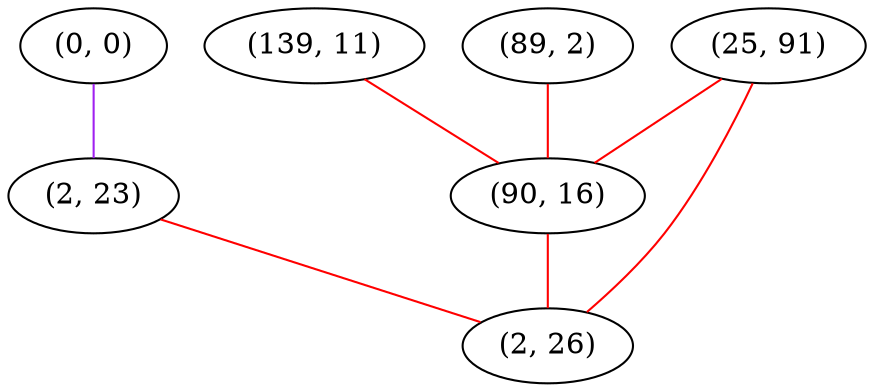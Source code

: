 graph "" {
"(0, 0)";
"(139, 11)";
"(2, 23)";
"(25, 91)";
"(89, 2)";
"(90, 16)";
"(2, 26)";
"(0, 0)" -- "(2, 23)"  [color=purple, key=0, weight=4];
"(139, 11)" -- "(90, 16)"  [color=red, key=0, weight=1];
"(2, 23)" -- "(2, 26)"  [color=red, key=0, weight=1];
"(25, 91)" -- "(90, 16)"  [color=red, key=0, weight=1];
"(25, 91)" -- "(2, 26)"  [color=red, key=0, weight=1];
"(89, 2)" -- "(90, 16)"  [color=red, key=0, weight=1];
"(90, 16)" -- "(2, 26)"  [color=red, key=0, weight=1];
}
